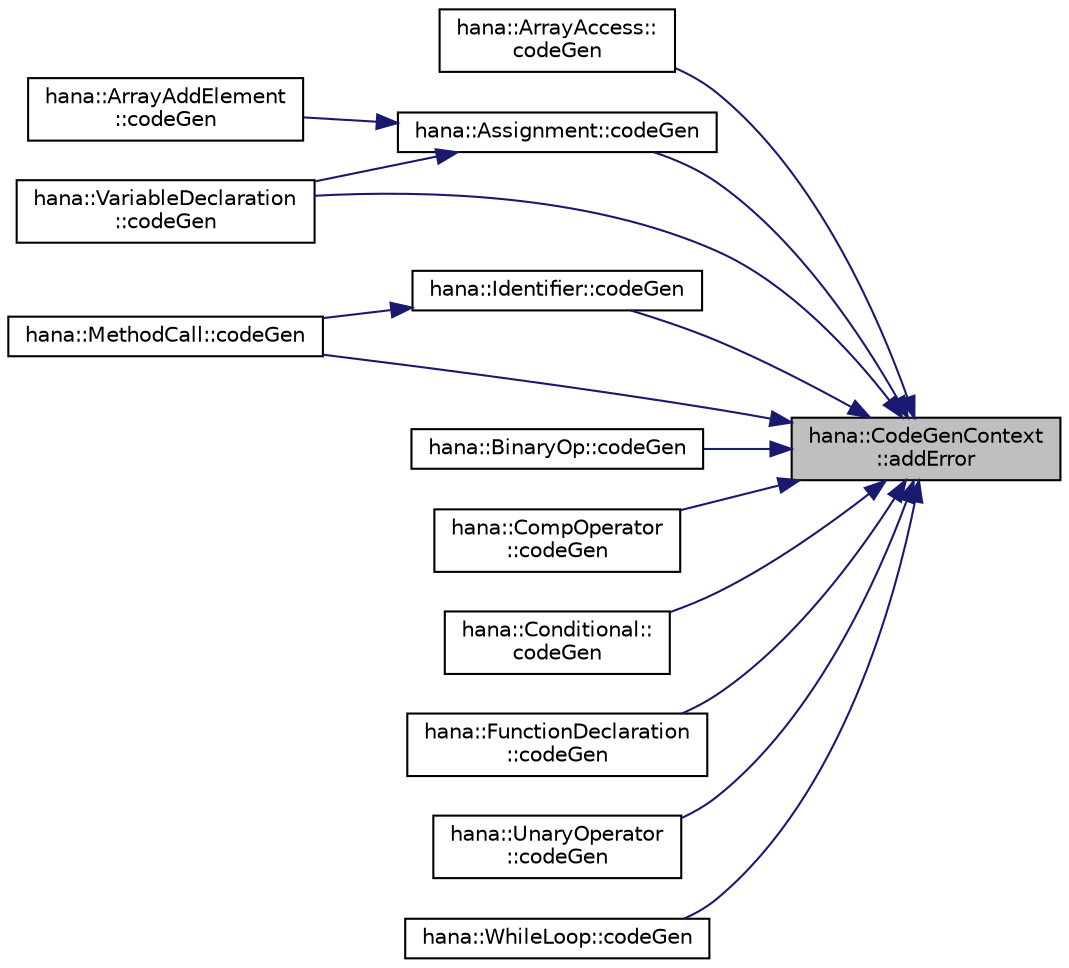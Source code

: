 digraph "hana::CodeGenContext::addError"
{
 // LATEX_PDF_SIZE
  edge [fontname="Helvetica",fontsize="10",labelfontname="Helvetica",labelfontsize="10"];
  node [fontname="Helvetica",fontsize="10",shape=record];
  rankdir="RL";
  Node1 [label="hana::CodeGenContext\l::addError",height=0.2,width=0.4,color="black", fillcolor="grey75", style="filled", fontcolor="black",tooltip=" "];
  Node1 -> Node2 [dir="back",color="midnightblue",fontsize="10",style="solid",fontname="Helvetica"];
  Node2 [label="hana::ArrayAccess::\lcodeGen",height=0.2,width=0.4,color="black", fillcolor="white", style="filled",URL="$classhana_1_1_array_access.html#ab9b34483e182dd7f9175313e8edcf4ca",tooltip=" "];
  Node1 -> Node3 [dir="back",color="midnightblue",fontsize="10",style="solid",fontname="Helvetica"];
  Node3 [label="hana::Assignment::codeGen",height=0.2,width=0.4,color="black", fillcolor="white", style="filled",URL="$classhana_1_1_assignment.html#a7ca1146fce1627db3e478aad2d2c550b",tooltip=" "];
  Node3 -> Node4 [dir="back",color="midnightblue",fontsize="10",style="solid",fontname="Helvetica"];
  Node4 [label="hana::ArrayAddElement\l::codeGen",height=0.2,width=0.4,color="black", fillcolor="white", style="filled",URL="$classhana_1_1_array_add_element.html#a4eba5179ee3305149d762c0d9a1d11ba",tooltip=" "];
  Node3 -> Node5 [dir="back",color="midnightblue",fontsize="10",style="solid",fontname="Helvetica"];
  Node5 [label="hana::VariableDeclaration\l::codeGen",height=0.2,width=0.4,color="black", fillcolor="white", style="filled",URL="$classhana_1_1_variable_declaration.html#a95bd09f94dadb5739a603fbf1051395d",tooltip=" "];
  Node1 -> Node6 [dir="back",color="midnightblue",fontsize="10",style="solid",fontname="Helvetica"];
  Node6 [label="hana::Identifier::codeGen",height=0.2,width=0.4,color="black", fillcolor="white", style="filled",URL="$classhana_1_1_identifier.html#ae9998fc8b30b1496900f3037ab957798",tooltip=" "];
  Node6 -> Node7 [dir="back",color="midnightblue",fontsize="10",style="solid",fontname="Helvetica"];
  Node7 [label="hana::MethodCall::codeGen",height=0.2,width=0.4,color="black", fillcolor="white", style="filled",URL="$classhana_1_1_method_call.html#a1b307eb5687b9e8d389ac95edb169eca",tooltip=" "];
  Node1 -> Node8 [dir="back",color="midnightblue",fontsize="10",style="solid",fontname="Helvetica"];
  Node8 [label="hana::BinaryOp::codeGen",height=0.2,width=0.4,color="black", fillcolor="white", style="filled",URL="$classhana_1_1_binary_op.html#a0307453fa45fd59019fbcc8c1de4bb82",tooltip=" "];
  Node1 -> Node9 [dir="back",color="midnightblue",fontsize="10",style="solid",fontname="Helvetica"];
  Node9 [label="hana::CompOperator\l::codeGen",height=0.2,width=0.4,color="black", fillcolor="white", style="filled",URL="$classhana_1_1_comp_operator.html#aac235eafa5597fdb1ab4e4f84800ab4d",tooltip=" "];
  Node1 -> Node10 [dir="back",color="midnightblue",fontsize="10",style="solid",fontname="Helvetica"];
  Node10 [label="hana::Conditional::\lcodeGen",height=0.2,width=0.4,color="black", fillcolor="white", style="filled",URL="$classhana_1_1_conditional.html#a9937dfeb06f0fbfa156817b46becb81f",tooltip=" "];
  Node1 -> Node5 [dir="back",color="midnightblue",fontsize="10",style="solid",fontname="Helvetica"];
  Node1 -> Node11 [dir="back",color="midnightblue",fontsize="10",style="solid",fontname="Helvetica"];
  Node11 [label="hana::FunctionDeclaration\l::codeGen",height=0.2,width=0.4,color="black", fillcolor="white", style="filled",URL="$classhana_1_1_function_declaration.html#a341ed4c60e3f1045f6b32be6b3702533",tooltip=" "];
  Node1 -> Node7 [dir="back",color="midnightblue",fontsize="10",style="solid",fontname="Helvetica"];
  Node1 -> Node12 [dir="back",color="midnightblue",fontsize="10",style="solid",fontname="Helvetica"];
  Node12 [label="hana::UnaryOperator\l::codeGen",height=0.2,width=0.4,color="black", fillcolor="white", style="filled",URL="$classhana_1_1_unary_operator.html#aa4ba78241d34f1007bfe974fbc1c77aa",tooltip=" "];
  Node1 -> Node13 [dir="back",color="midnightblue",fontsize="10",style="solid",fontname="Helvetica"];
  Node13 [label="hana::WhileLoop::codeGen",height=0.2,width=0.4,color="black", fillcolor="white", style="filled",URL="$classhana_1_1_while_loop.html#af7c3db36141b762286cde2471cc2d390",tooltip=" "];
}
